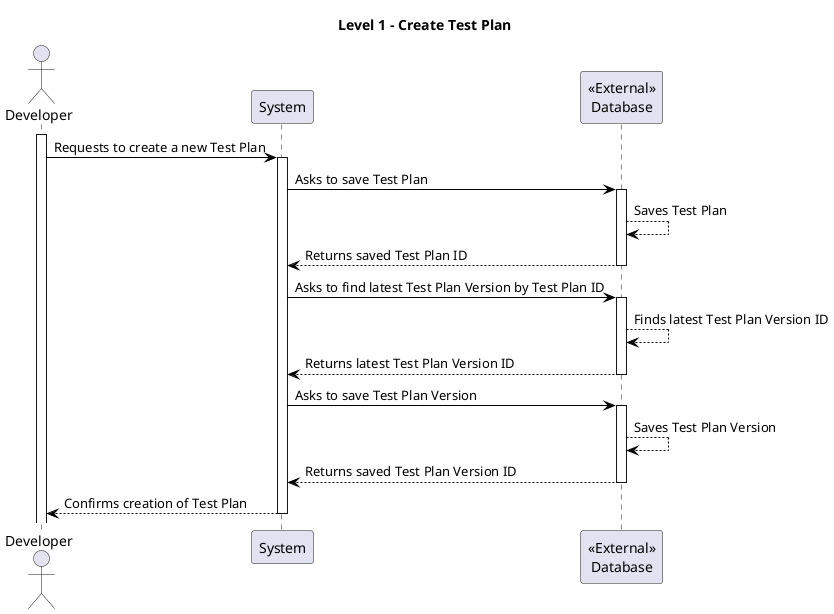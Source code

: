 @startuml L1-PV-UC02

title Level 1 - Create Test Plan

hide empty members

skinparam class {
    BackgroundColor<<valueObject>> #D6EAF8
    BackgroundColor<<root>> #FDEBD0
    BackgroundColor<<service>> #D1F2EB
    BackgroundColor #FEF9E7
    ArrowColor Black
}

skinparam package {
    BackgroundColor #EBF5FB
}

actor Developer as D

participant "System" as System
participant "<<External>>\nDatabase" as DB

activate D
D -> System: Requests to create a new Test Plan
activate System
System -> DB: Asks to save Test Plan
activate DB
DB --> DB: Saves Test Plan
DB --> System: Returns saved Test Plan ID
deactivate DB
System -> DB: Asks to find latest Test Plan Version by Test Plan ID
activate DB
DB --> DB: Finds latest Test Plan Version ID
DB --> System: Returns latest Test Plan Version ID
deactivate DB
System -> DB: Asks to save Test Plan Version
activate DB
DB --> DB: Saves Test Plan Version
DB --> System: Returns saved Test Plan Version ID
deactivate DB
System --> D: Confirms creation of Test Plan
deactivate System

@enduml